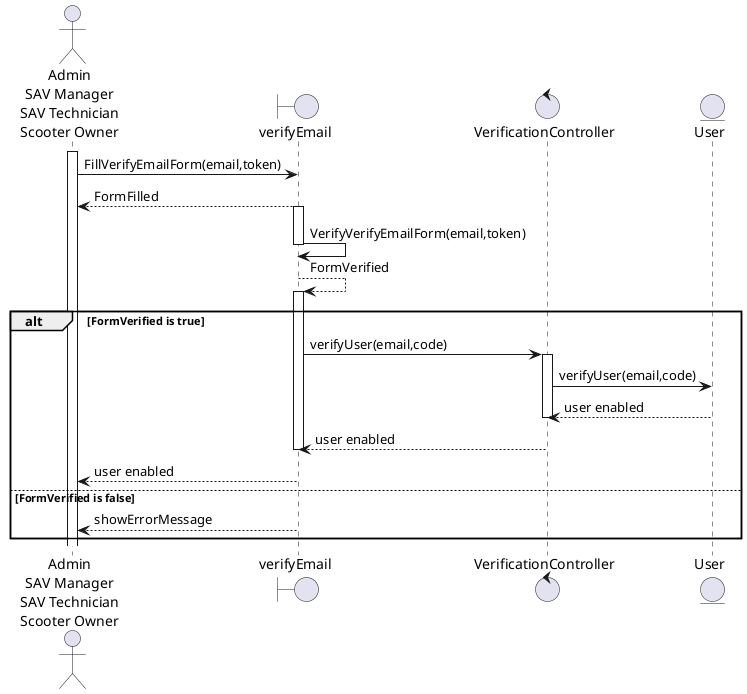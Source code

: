 @startuml verify_email_sequence_diagram

actor "Admin\nSAV Manager\nSAV Technician\nScooter Owner" as u
boundary verifyEmail as v
control VerificationController as c
entity User as m
activate u
u -> v : FillVerifyEmailForm(email,token)
deactivate v
v --> u : FormFilled
activate v
v -> v :VerifyVerifyEmailForm(email,token)
deactivate v
v --> v : FormVerified

alt FormVerified is true
activate v
v -> c : verifyUser(email,code)
activate c
c -> m : verifyUser(email,code)
deactivate m
m --> c: user enabled
deactivate c
c --> v: user enabled
deactivate v
v --> u: user enabled

else FormVerified is false
v --> u : showErrorMessage
deactivate c
end
@enduml